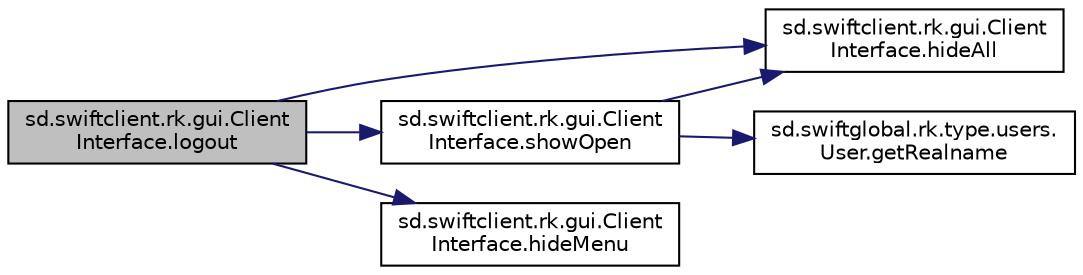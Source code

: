 digraph "sd.swiftclient.rk.gui.ClientInterface.logout"
{
  edge [fontname="Helvetica",fontsize="10",labelfontname="Helvetica",labelfontsize="10"];
  node [fontname="Helvetica",fontsize="10",shape=record];
  rankdir="LR";
  Node1 [label="sd.swiftclient.rk.gui.Client\lInterface.logout",height=0.2,width=0.4,color="black", fillcolor="grey75", style="filled", fontcolor="black"];
  Node1 -> Node2 [color="midnightblue",fontsize="10",style="solid",fontname="Helvetica"];
  Node2 [label="sd.swiftclient.rk.gui.Client\lInterface.hideAll",height=0.2,width=0.4,color="black", fillcolor="white", style="filled",URL="$classsd_1_1swiftclient_1_1rk_1_1gui_1_1ClientInterface.html#a25dbf60acdfe759e020cef704b2a3755"];
  Node1 -> Node3 [color="midnightblue",fontsize="10",style="solid",fontname="Helvetica"];
  Node3 [label="sd.swiftclient.rk.gui.Client\lInterface.showOpen",height=0.2,width=0.4,color="black", fillcolor="white", style="filled",URL="$classsd_1_1swiftclient_1_1rk_1_1gui_1_1ClientInterface.html#a5582e971bbd4dac889c64ed86e43e05d"];
  Node3 -> Node2 [color="midnightblue",fontsize="10",style="solid",fontname="Helvetica"];
  Node3 -> Node4 [color="midnightblue",fontsize="10",style="solid",fontname="Helvetica"];
  Node4 [label="sd.swiftglobal.rk.type.users.\lUser.getRealname",height=0.2,width=0.4,color="black", fillcolor="white", style="filled",URL="$classsd_1_1swiftglobal_1_1rk_1_1type_1_1users_1_1User.html#a1f5818662dd0da72c3e8ac097e03c3d2"];
  Node1 -> Node5 [color="midnightblue",fontsize="10",style="solid",fontname="Helvetica"];
  Node5 [label="sd.swiftclient.rk.gui.Client\lInterface.hideMenu",height=0.2,width=0.4,color="black", fillcolor="white", style="filled",URL="$classsd_1_1swiftclient_1_1rk_1_1gui_1_1ClientInterface.html#a57f3b2f2fea15a5e2ca64f2f8e9fe428"];
}
